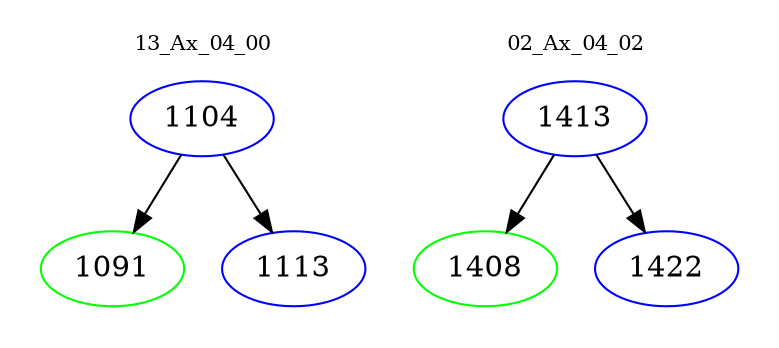 digraph{
subgraph cluster_0 {
color = white
label = "13_Ax_04_00";
fontsize=10;
T0_1104 [label="1104", color="blue"]
T0_1104 -> T0_1091 [color="black"]
T0_1091 [label="1091", color="green"]
T0_1104 -> T0_1113 [color="black"]
T0_1113 [label="1113", color="blue"]
}
subgraph cluster_1 {
color = white
label = "02_Ax_04_02";
fontsize=10;
T1_1413 [label="1413", color="blue"]
T1_1413 -> T1_1408 [color="black"]
T1_1408 [label="1408", color="green"]
T1_1413 -> T1_1422 [color="black"]
T1_1422 [label="1422", color="blue"]
}
}
